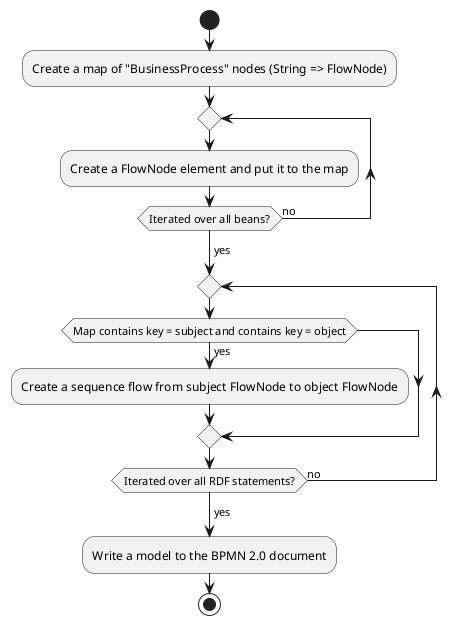 @startuml

start

:Create a map of "BusinessProcess" nodes (String => FlowNode);

repeat
    :Create a FlowNode element and put it to the map;
repeat while (Iterated over all beans?) is (no)
-> yes;

repeat 
    if (Map contains key = subject and contains key = object) then (yes)
        :Create a sequence flow from subject FlowNode to object FlowNode;
    endif
repeat while (Iterated over all RDF statements?) is (no)
-> yes;

:Write a model to the BPMN 2.0 document;

stop

@enduml
